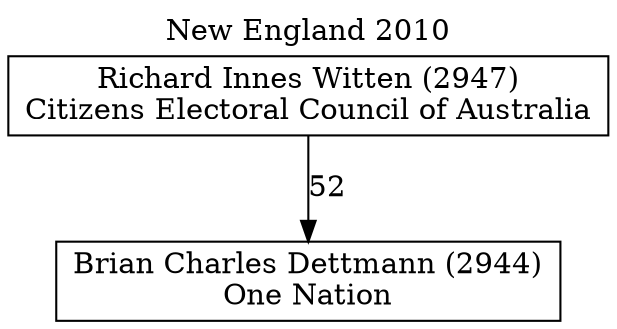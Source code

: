 // House preference flow
digraph "Brian Charles Dettmann (2944)_New England_2010" {
	graph [label="New England 2010" labelloc=t mclimit=10]
	node [shape=box]
	"Brian Charles Dettmann (2944)" [label="Brian Charles Dettmann (2944)
One Nation"]
	"Richard Innes Witten (2947)" [label="Richard Innes Witten (2947)
Citizens Electoral Council of Australia"]
	"Richard Innes Witten (2947)" -> "Brian Charles Dettmann (2944)" [label=52]
}
